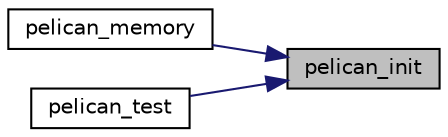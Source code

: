 digraph "pelican_init"
{
 // LATEX_PDF_SIZE
  edge [fontname="Helvetica",fontsize="10",labelfontname="Helvetica",labelfontsize="10"];
  node [fontname="Helvetica",fontsize="10",shape=record];
  rankdir="RL";
  Node13 [label="pelican_init",height=0.2,width=0.4,color="black", fillcolor="grey75", style="filled", fontcolor="black",tooltip="Initialize a Pelican state."];
  Node13 -> Node14 [dir="back",color="midnightblue",fontsize="10",style="solid",fontname="Helvetica"];
  Node14 [label="pelican_memory",height=0.2,width=0.4,color="black", fillcolor="white", style="filled",URL="$pelican__memory_8c.html#a1c9283f981146b34e1f61fd18840d6f7",tooltip="Pelican block of memory."];
  Node13 -> Node15 [dir="back",color="midnightblue",fontsize="10",style="solid",fontname="Helvetica"];
  Node15 [label="pelican_test",height=0.2,width=0.4,color="black", fillcolor="white", style="filled",URL="$pelican__test_8c.html#aa17b4cc1ebf25aa8011e9abce289629c",tooltip=" "];
}
